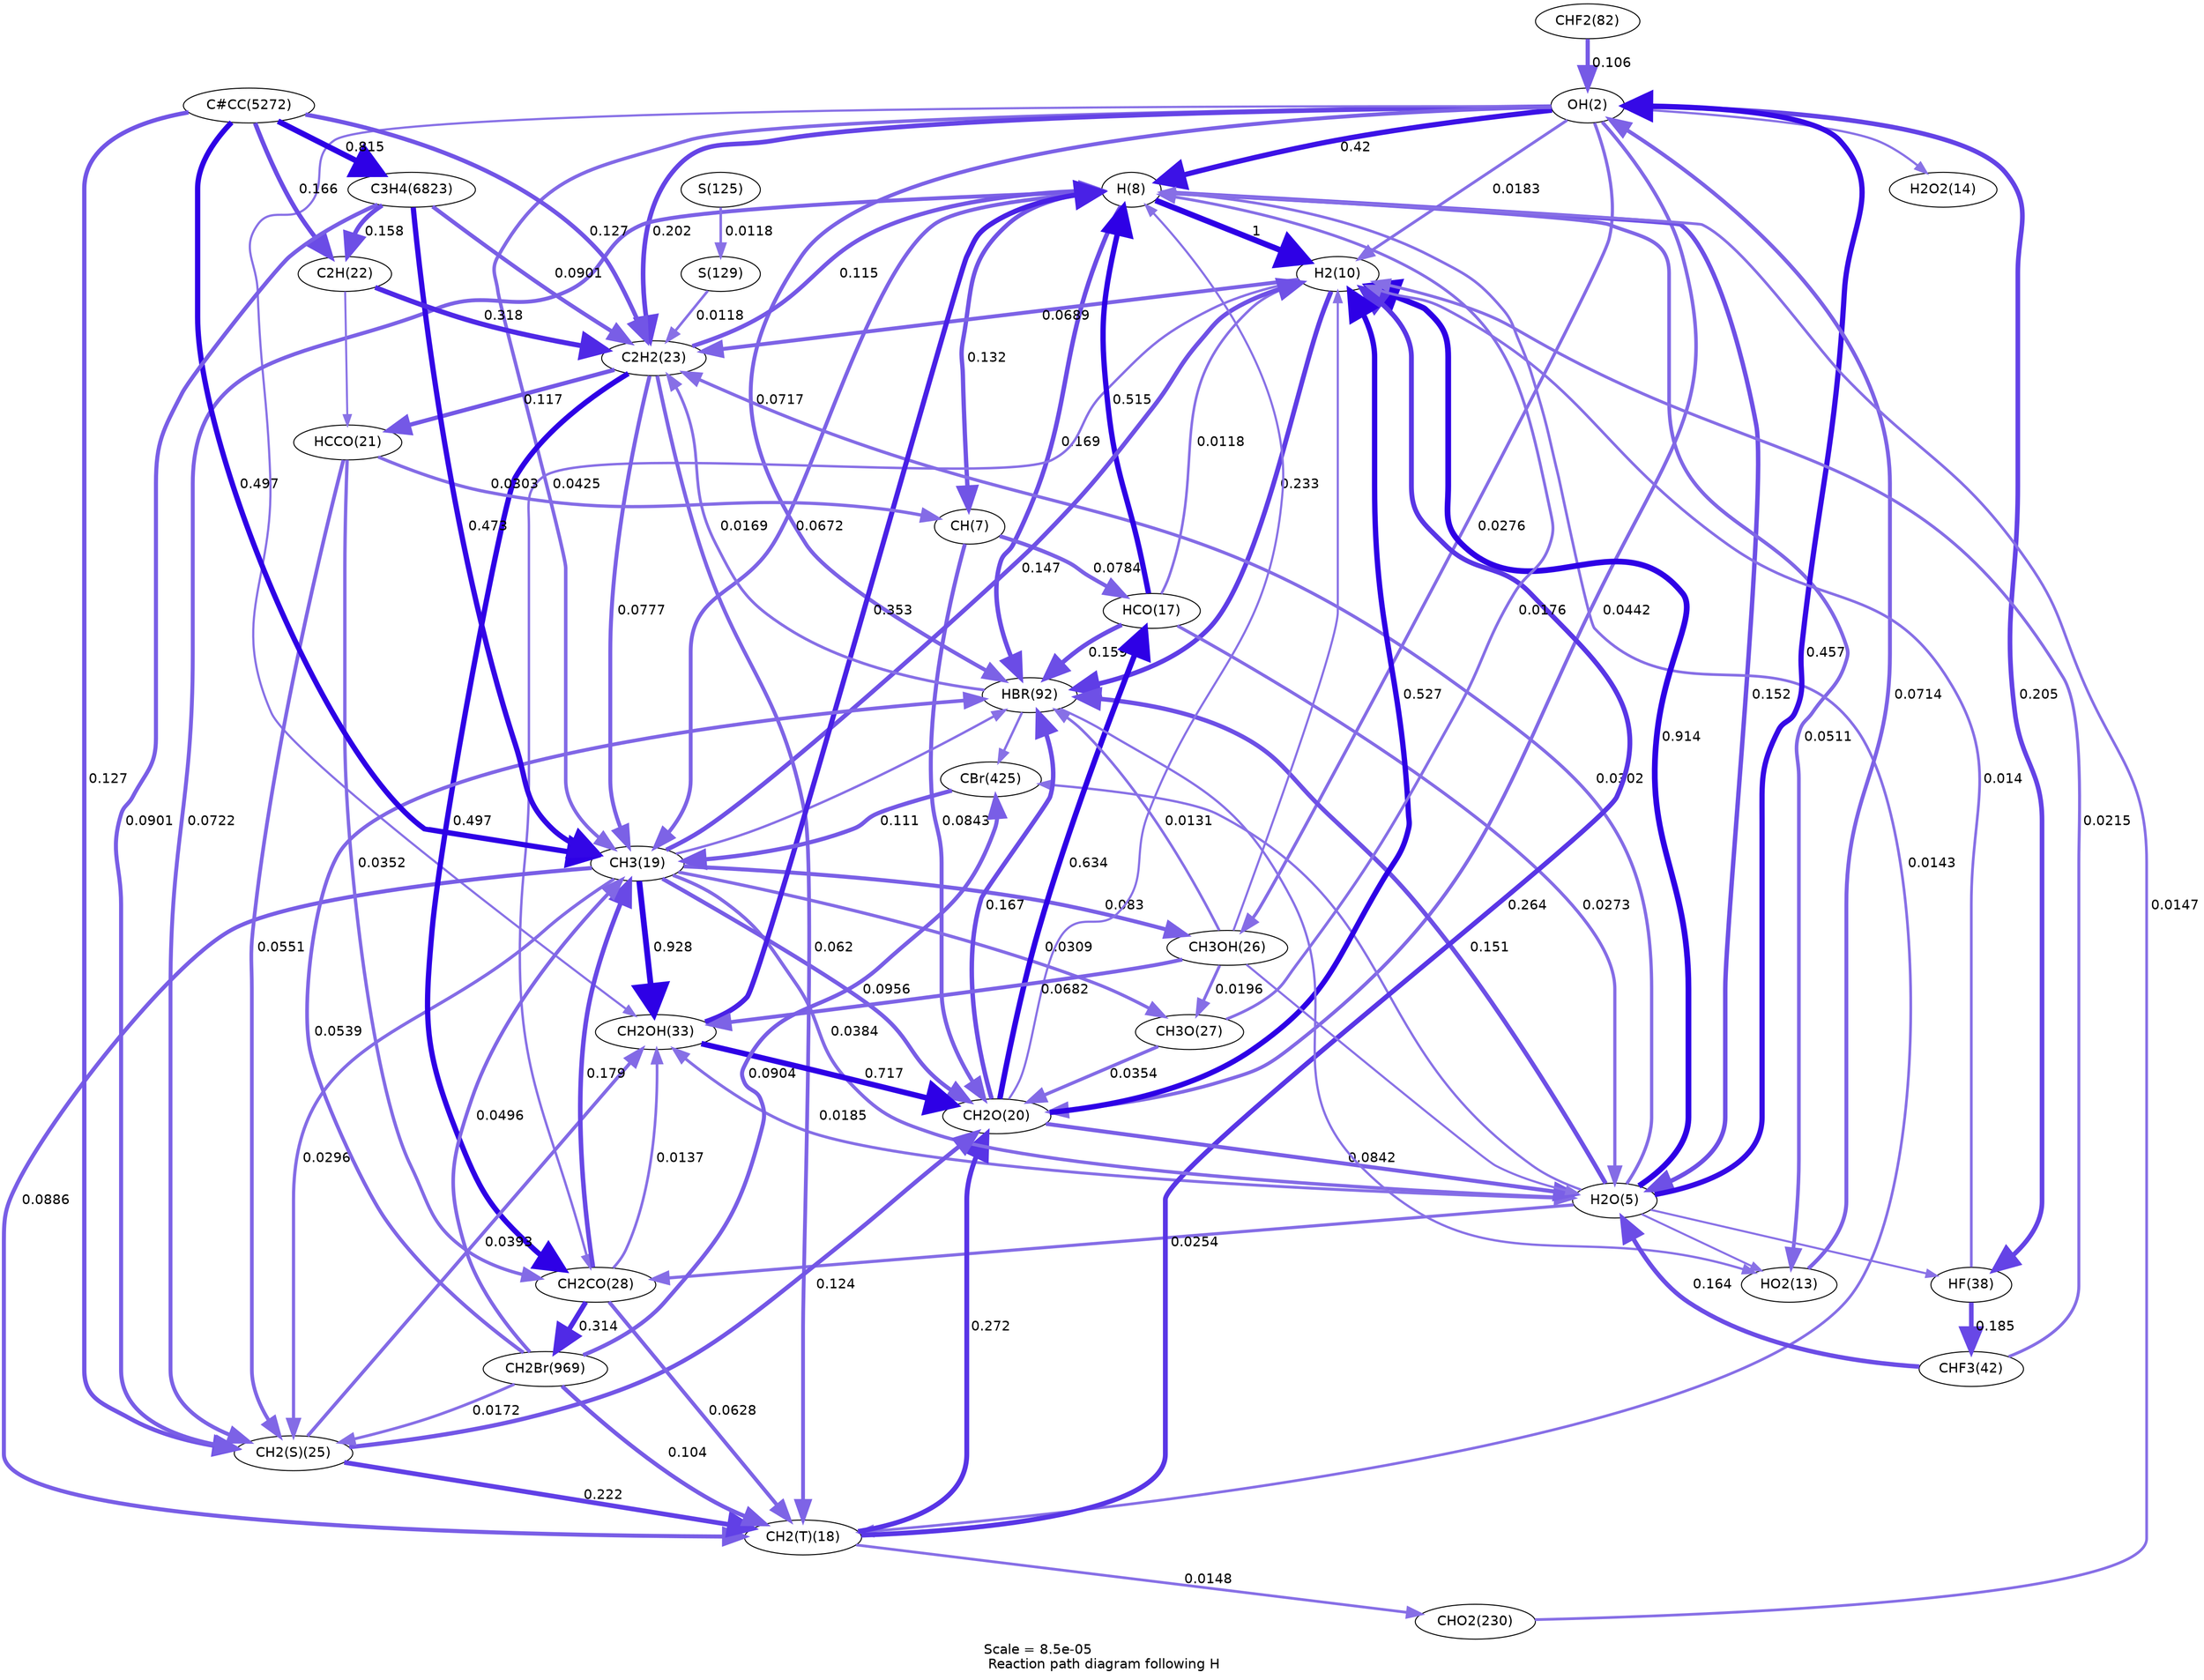 digraph reaction_paths {
center=1;
s3 -> s9[fontname="Helvetica", penwidth=5.34, arrowsize=2.67, color="0.7, 0.92, 0.9"
, label=" 0.42"];
s9 -> s11[fontname="Helvetica", penwidth=6, arrowsize=3, color="0.7, 1.5, 0.9"
, label=" 1"];
s9 -> s6[fontname="Helvetica", penwidth=4.58, arrowsize=2.29, color="0.7, 0.652, 0.9"
, label=" 0.152"];
s9 -> s14[fontname="Helvetica", penwidth=3.76, arrowsize=1.88, color="0.7, 0.551, 0.9"
, label=" 0.0511"];
s18 -> s9[fontname="Helvetica", penwidth=5.5, arrowsize=2.75, color="0.7, 1.01, 0.9"
, label=" 0.515"];
s9 -> s8[fontname="Helvetica", penwidth=4.47, arrowsize=2.24, color="0.7, 0.632, 0.9"
, label=" 0.132"];
s9 -> s19[fontname="Helvetica", penwidth=2.79, arrowsize=1.4, color="0.7, 0.514, 0.9"
, label=" 0.0143"];
s9 -> s20[fontname="Helvetica", penwidth=3.96, arrowsize=1.98, color="0.7, 0.567, 0.9"
, label=" 0.0672"];
s21 -> s9[fontname="Helvetica", penwidth=2.21, arrowsize=1.1, color="0.7, 0.507, 0.9"
];
s24 -> s9[fontname="Helvetica", penwidth=4.37, arrowsize=2.18, color="0.7, 0.615, 0.9"
, label=" 0.115"];
s9 -> s26[fontname="Helvetica", penwidth=4.02, arrowsize=2.01, color="0.7, 0.572, 0.9"
, label=" 0.0722"];
s28 -> s9[fontname="Helvetica", penwidth=2.95, arrowsize=1.48, color="0.7, 0.518, 0.9"
, label=" 0.0176"];
s34 -> s9[fontname="Helvetica", penwidth=5.21, arrowsize=2.61, color="0.7, 0.853, 0.9"
, label=" 0.353"];
s9 -> s48[fontname="Helvetica", penwidth=4.66, arrowsize=2.33, color="0.7, 0.669, 0.9"
, label=" 0.169"];
s70 -> s9[fontname="Helvetica", penwidth=2.81, arrowsize=1.41, color="0.7, 0.515, 0.9"
, label=" 0.0147"];
s3 -> s11[fontname="Helvetica", penwidth=2.98, arrowsize=1.49, color="0.7, 0.518, 0.9"
, label=" 0.0183"];
s6 -> s3[fontname="Helvetica", penwidth=5.41, arrowsize=2.7, color="0.7, 0.957, 0.9"
, label=" 0.457"];
s14 -> s3[fontname="Helvetica", penwidth=4.01, arrowsize=2, color="0.7, 0.571, 0.9"
, label=" 0.0714"];
s3 -> s15[fontname="Helvetica", penwidth=2.29, arrowsize=1.15, color="0.7, 0.507, 0.9"
];
s3 -> s20[fontname="Helvetica", penwidth=3.62, arrowsize=1.81, color="0.7, 0.542, 0.9"
, label=" 0.0425"];
s3 -> s21[fontname="Helvetica", penwidth=3.65, arrowsize=1.82, color="0.7, 0.544, 0.9"
, label=" 0.0442"];
s3 -> s24[fontname="Helvetica", penwidth=4.79, arrowsize=2.4, color="0.7, 0.702, 0.9"
, label=" 0.202"];
s3 -> s34[fontname="Helvetica", penwidth=2.23, arrowsize=1.11, color="0.7, 0.507, 0.9"
];
s3 -> s27[fontname="Helvetica", penwidth=3.29, arrowsize=1.65, color="0.7, 0.528, 0.9"
, label=" 0.0276"];
s3 -> s48[fontname="Helvetica", penwidth=4.01, arrowsize=2.01, color="0.7, 0.572, 0.9"
, label=" 0.0717"];
s3 -> s39[fontname="Helvetica", penwidth=4.8, arrowsize=2.4, color="0.7, 0.705, 0.9"
, label=" 0.205"];
s45 -> s3[fontname="Helvetica", penwidth=4.31, arrowsize=2.15, color="0.7, 0.606, 0.9"
, label=" 0.106"];
s6 -> s11[fontname="Helvetica", penwidth=5.93, arrowsize=2.97, color="0.7, 1.41, 0.9"
, label=" 0.914"];
s18 -> s11[fontname="Helvetica", penwidth=2.65, arrowsize=1.32, color="0.7, 0.512, 0.9"
, label=" 0.0118"];
s19 -> s11[fontname="Helvetica", penwidth=4.99, arrowsize=2.5, color="0.7, 0.764, 0.9"
, label=" 0.264"];
s20 -> s11[fontname="Helvetica", penwidth=4.55, arrowsize=2.28, color="0.7, 0.647, 0.9"
, label=" 0.147"];
s21 -> s11[fontname="Helvetica", penwidth=5.52, arrowsize=2.76, color="0.7, 1.03, 0.9"
, label=" 0.527"];
s11 -> s24[fontname="Helvetica", penwidth=3.98, arrowsize=1.99, color="0.7, 0.569, 0.9"
, label=" 0.0689"];
s11 -> s29[fontname="Helvetica", penwidth=2.5, arrowsize=1.25, color="0.7, 0.51, 0.9"
];
s27 -> s11[fontname="Helvetica", penwidth=2.18, arrowsize=1.09, color="0.7, 0.506, 0.9"
];
s11 -> s48[fontname="Helvetica", penwidth=4.9, arrowsize=2.45, color="0.7, 0.733, 0.9"
, label=" 0.233"];
s40 -> s11[fontname="Helvetica", penwidth=3.1, arrowsize=1.55, color="0.7, 0.522, 0.9"
, label=" 0.0215"];
s39 -> s11[fontname="Helvetica", penwidth=2.78, arrowsize=1.39, color="0.7, 0.514, 0.9"
, label=" 0.014"];
s6 -> s14[fontname="Helvetica", penwidth=2.07, arrowsize=1.04, color="0.7, 0.506, 0.9"
];
s18 -> s6[fontname="Helvetica", penwidth=3.28, arrowsize=1.64, color="0.7, 0.527, 0.9"
, label=" 0.0273"];
s20 -> s6[fontname="Helvetica", penwidth=3.54, arrowsize=1.77, color="0.7, 0.538, 0.9"
, label=" 0.0384"];
s21 -> s6[fontname="Helvetica", penwidth=4.13, arrowsize=2.07, color="0.7, 0.584, 0.9"
, label=" 0.0842"];
s6 -> s24[fontname="Helvetica", penwidth=3.36, arrowsize=1.68, color="0.7, 0.53, 0.9"
, label=" 0.0302"];
s6 -> s29[fontname="Helvetica", penwidth=3.23, arrowsize=1.61, color="0.7, 0.525, 0.9"
, label=" 0.0254"];
s6 -> s34[fontname="Helvetica", penwidth=2.99, arrowsize=1.49, color="0.7, 0.518, 0.9"
, label=" 0.0185"];
s27 -> s6[fontname="Helvetica", penwidth=2.19, arrowsize=1.09, color="0.7, 0.506, 0.9"
];
s6 -> s48[fontname="Helvetica", penwidth=4.57, arrowsize=2.29, color="0.7, 0.651, 0.9"
, label=" 0.151"];
s40 -> s6[fontname="Helvetica", penwidth=4.63, arrowsize=2.32, color="0.7, 0.664, 0.9"
, label=" 0.164"];
s6 -> s74[fontname="Helvetica", penwidth=2.41, arrowsize=1.2, color="0.7, 0.509, 0.9"
];
s6 -> s39[fontname="Helvetica", penwidth=2.09, arrowsize=1.04, color="0.7, 0.506, 0.9"
];
s48 -> s14[fontname="Helvetica", penwidth=2.36, arrowsize=1.18, color="0.7, 0.508, 0.9"
];
s8 -> s18[fontname="Helvetica", penwidth=4.08, arrowsize=2.04, color="0.7, 0.578, 0.9"
, label=" 0.0784"];
s21 -> s18[fontname="Helvetica", penwidth=5.66, arrowsize=2.83, color="0.7, 1.13, 0.9"
, label=" 0.634"];
s18 -> s48[fontname="Helvetica", penwidth=4.61, arrowsize=2.31, color="0.7, 0.659, 0.9"
, label=" 0.159"];
s8 -> s21[fontname="Helvetica", penwidth=4.13, arrowsize=2.07, color="0.7, 0.584, 0.9"
, label=" 0.0843"];
s22 -> s8[fontname="Helvetica", penwidth=3.36, arrowsize=1.68, color="0.7, 0.53, 0.9"
, label=" 0.0303"];
s20 -> s19[fontname="Helvetica", penwidth=4.17, arrowsize=2.09, color="0.7, 0.589, 0.9"
, label=" 0.0886"];
s19 -> s21[fontname="Helvetica", penwidth=5.02, arrowsize=2.51, color="0.7, 0.772, 0.9"
, label=" 0.272"];
s24 -> s19[fontname="Helvetica", penwidth=3.9, arrowsize=1.95, color="0.7, 0.562, 0.9"
, label=" 0.062"];
s26 -> s19[fontname="Helvetica", penwidth=4.86, arrowsize=2.43, color="0.7, 0.722, 0.9"
, label=" 0.222"];
s29 -> s19[fontname="Helvetica", penwidth=3.91, arrowsize=1.96, color="0.7, 0.563, 0.9"
, label=" 0.0628"];
s91 -> s19[fontname="Helvetica", penwidth=4.29, arrowsize=2.14, color="0.7, 0.604, 0.9"
, label=" 0.104"];
s19 -> s70[fontname="Helvetica", penwidth=2.82, arrowsize=1.41, color="0.7, 0.515, 0.9"
, label=" 0.0148"];
s20 -> s21[fontname="Helvetica", penwidth=4.23, arrowsize=2.11, color="0.7, 0.596, 0.9"
, label=" 0.0956"];
s24 -> s20[fontname="Helvetica", penwidth=4.07, arrowsize=2.04, color="0.7, 0.578, 0.9"
, label=" 0.0777"];
s20 -> s26[fontname="Helvetica", penwidth=3.34, arrowsize=1.67, color="0.7, 0.53, 0.9"
, label=" 0.0296"];
s20 -> s28[fontname="Helvetica", penwidth=3.38, arrowsize=1.69, color="0.7, 0.531, 0.9"
, label=" 0.0309"];
s29 -> s20[fontname="Helvetica", penwidth=4.7, arrowsize=2.35, color="0.7, 0.679, 0.9"
, label=" 0.179"];
s20 -> s34[fontname="Helvetica", penwidth=5.94, arrowsize=2.97, color="0.7, 1.43, 0.9"
, label=" 0.928"];
s20 -> s27[fontname="Helvetica", penwidth=4.12, arrowsize=2.06, color="0.7, 0.583, 0.9"
, label=" 0.083"];
s20 -> s48[fontname="Helvetica", penwidth=2.5, arrowsize=1.25, color="0.7, 0.51, 0.9"
];
s74 -> s20[fontname="Helvetica", penwidth=4.34, arrowsize=2.17, color="0.7, 0.611, 0.9"
, label=" 0.111"];
s91 -> s20[fontname="Helvetica", penwidth=3.73, arrowsize=1.87, color="0.7, 0.55, 0.9"
, label=" 0.0496"];
s118 -> s20[fontname="Helvetica", penwidth=5.47, arrowsize=2.74, color="0.7, 0.997, 0.9"
, label=" 0.497"];
s124 -> s20[fontname="Helvetica", penwidth=5.43, arrowsize=2.72, color="0.7, 0.973, 0.9"
, label=" 0.473"];
s26 -> s21[fontname="Helvetica", penwidth=4.42, arrowsize=2.21, color="0.7, 0.624, 0.9"
, label=" 0.124"];
s28 -> s21[fontname="Helvetica", penwidth=3.48, arrowsize=1.74, color="0.7, 0.535, 0.9"
, label=" 0.0354"];
s34 -> s21[fontname="Helvetica", penwidth=5.75, arrowsize=2.87, color="0.7, 1.22, 0.9"
, label=" 0.717"];
s21 -> s48[fontname="Helvetica", penwidth=4.65, arrowsize=2.32, color="0.7, 0.667, 0.9"
, label=" 0.167"];
s23 -> s22[fontname="Helvetica", penwidth=2.04, arrowsize=1.02, color="0.7, 0.505, 0.9"
];
s24 -> s22[fontname="Helvetica", penwidth=4.38, arrowsize=2.19, color="0.7, 0.617, 0.9"
, label=" 0.117"];
s22 -> s26[fontname="Helvetica", penwidth=3.81, arrowsize=1.91, color="0.7, 0.555, 0.9"
, label=" 0.0551"];
s22 -> s29[fontname="Helvetica", penwidth=3.47, arrowsize=1.74, color="0.7, 0.535, 0.9"
, label=" 0.0352"];
s23 -> s24[fontname="Helvetica", penwidth=5.14, arrowsize=2.57, color="0.7, 0.818, 0.9"
, label=" 0.318"];
s118 -> s23[fontname="Helvetica", penwidth=4.64, arrowsize=2.32, color="0.7, 0.666, 0.9"
, label=" 0.166"];
s124 -> s23[fontname="Helvetica", penwidth=4.61, arrowsize=2.3, color="0.7, 0.658, 0.9"
, label=" 0.158"];
s24 -> s29[fontname="Helvetica", penwidth=5.47, arrowsize=2.74, color="0.7, 0.997, 0.9"
, label=" 0.497"];
s48 -> s24[fontname="Helvetica", penwidth=2.92, arrowsize=1.46, color="0.7, 0.517, 0.9"
, label=" 0.0169"];
s52 -> s24[fontname="Helvetica", penwidth=2.65, arrowsize=1.33, color="0.7, 0.512, 0.9"
, label=" 0.0118"];
s118 -> s24[fontname="Helvetica", penwidth=4.44, arrowsize=2.22, color="0.7, 0.627, 0.9"
, label=" 0.127"];
s124 -> s24[fontname="Helvetica", penwidth=4.18, arrowsize=2.09, color="0.7, 0.59, 0.9"
, label=" 0.0901"];
s26 -> s34[fontname="Helvetica", penwidth=3.56, arrowsize=1.78, color="0.7, 0.539, 0.9"
, label=" 0.0393"];
s91 -> s26[fontname="Helvetica", penwidth=2.93, arrowsize=1.47, color="0.7, 0.517, 0.9"
, label=" 0.0172"];
s118 -> s26[fontname="Helvetica", penwidth=4.44, arrowsize=2.22, color="0.7, 0.627, 0.9"
, label=" 0.127"];
s124 -> s26[fontname="Helvetica", penwidth=4.18, arrowsize=2.09, color="0.7, 0.59, 0.9"
, label=" 0.0901"];
s27 -> s28[fontname="Helvetica", penwidth=3.03, arrowsize=1.52, color="0.7, 0.52, 0.9"
, label=" 0.0196"];
s29 -> s34[fontname="Helvetica", penwidth=2.76, arrowsize=1.38, color="0.7, 0.514, 0.9"
, label=" 0.0137"];
s29 -> s91[fontname="Helvetica", penwidth=5.13, arrowsize=2.56, color="0.7, 0.814, 0.9"
, label=" 0.314"];
s27 -> s34[fontname="Helvetica", penwidth=3.97, arrowsize=1.99, color="0.7, 0.568, 0.9"
, label=" 0.0682"];
s27 -> s48[fontname="Helvetica", penwidth=2.73, arrowsize=1.36, color="0.7, 0.513, 0.9"
, label=" 0.0131"];
s48 -> s74[fontname="Helvetica", penwidth=2.46, arrowsize=1.23, color="0.7, 0.509, 0.9"
];
s91 -> s48[fontname="Helvetica", penwidth=3.79, arrowsize=1.9, color="0.7, 0.554, 0.9"
, label=" 0.0539"];
s50 -> s52[fontname="Helvetica", penwidth=2.65, arrowsize=1.32, color="0.7, 0.512, 0.9"
, label=" 0.0118"];
s39 -> s40[fontname="Helvetica", penwidth=4.73, arrowsize=2.36, color="0.7, 0.685, 0.9"
, label=" 0.185"];
s91 -> s74[fontname="Helvetica", penwidth=4.19, arrowsize=2.09, color="0.7, 0.59, 0.9"
, label=" 0.0904"];
s118 -> s124[fontname="Helvetica", penwidth=5.85, arrowsize=2.92, color="0.7, 1.31, 0.9"
, label=" 0.815"];
s3 [ fontname="Helvetica", label="OH(2)"];
s6 [ fontname="Helvetica", label="H2O(5)"];
s8 [ fontname="Helvetica", label="CH(7)"];
s9 [ fontname="Helvetica", label="H(8)"];
s11 [ fontname="Helvetica", label="H2(10)"];
s14 [ fontname="Helvetica", label="HO2(13)"];
s15 [ fontname="Helvetica", label="H2O2(14)"];
s18 [ fontname="Helvetica", label="HCO(17)"];
s19 [ fontname="Helvetica", label="CH2(T)(18)"];
s20 [ fontname="Helvetica", label="CH3(19)"];
s21 [ fontname="Helvetica", label="CH2O(20)"];
s22 [ fontname="Helvetica", label="HCCO(21)"];
s23 [ fontname="Helvetica", label="C2H(22)"];
s24 [ fontname="Helvetica", label="C2H2(23)"];
s26 [ fontname="Helvetica", label="CH2(S)(25)"];
s27 [ fontname="Helvetica", label="CH3OH(26)"];
s28 [ fontname="Helvetica", label="CH3O(27)"];
s29 [ fontname="Helvetica", label="CH2CO(28)"];
s34 [ fontname="Helvetica", label="CH2OH(33)"];
s39 [ fontname="Helvetica", label="HF(38)"];
s40 [ fontname="Helvetica", label="CHF3(42)"];
s45 [ fontname="Helvetica", label="CHF2(82)"];
s48 [ fontname="Helvetica", label="HBR(92)"];
s50 [ fontname="Helvetica", label="S(125)"];
s52 [ fontname="Helvetica", label="S(129)"];
s70 [ fontname="Helvetica", label="CHO2(230)"];
s74 [ fontname="Helvetica", label="CBr(425)"];
s91 [ fontname="Helvetica", label="CH2Br(969)"];
s118 [ fontname="Helvetica", label="C#CC(5272)"];
s124 [ fontname="Helvetica", label="C3H4(6823)"];
 label = "Scale = 8.5e-05\l Reaction path diagram following H";
 fontname = "Helvetica";
}

